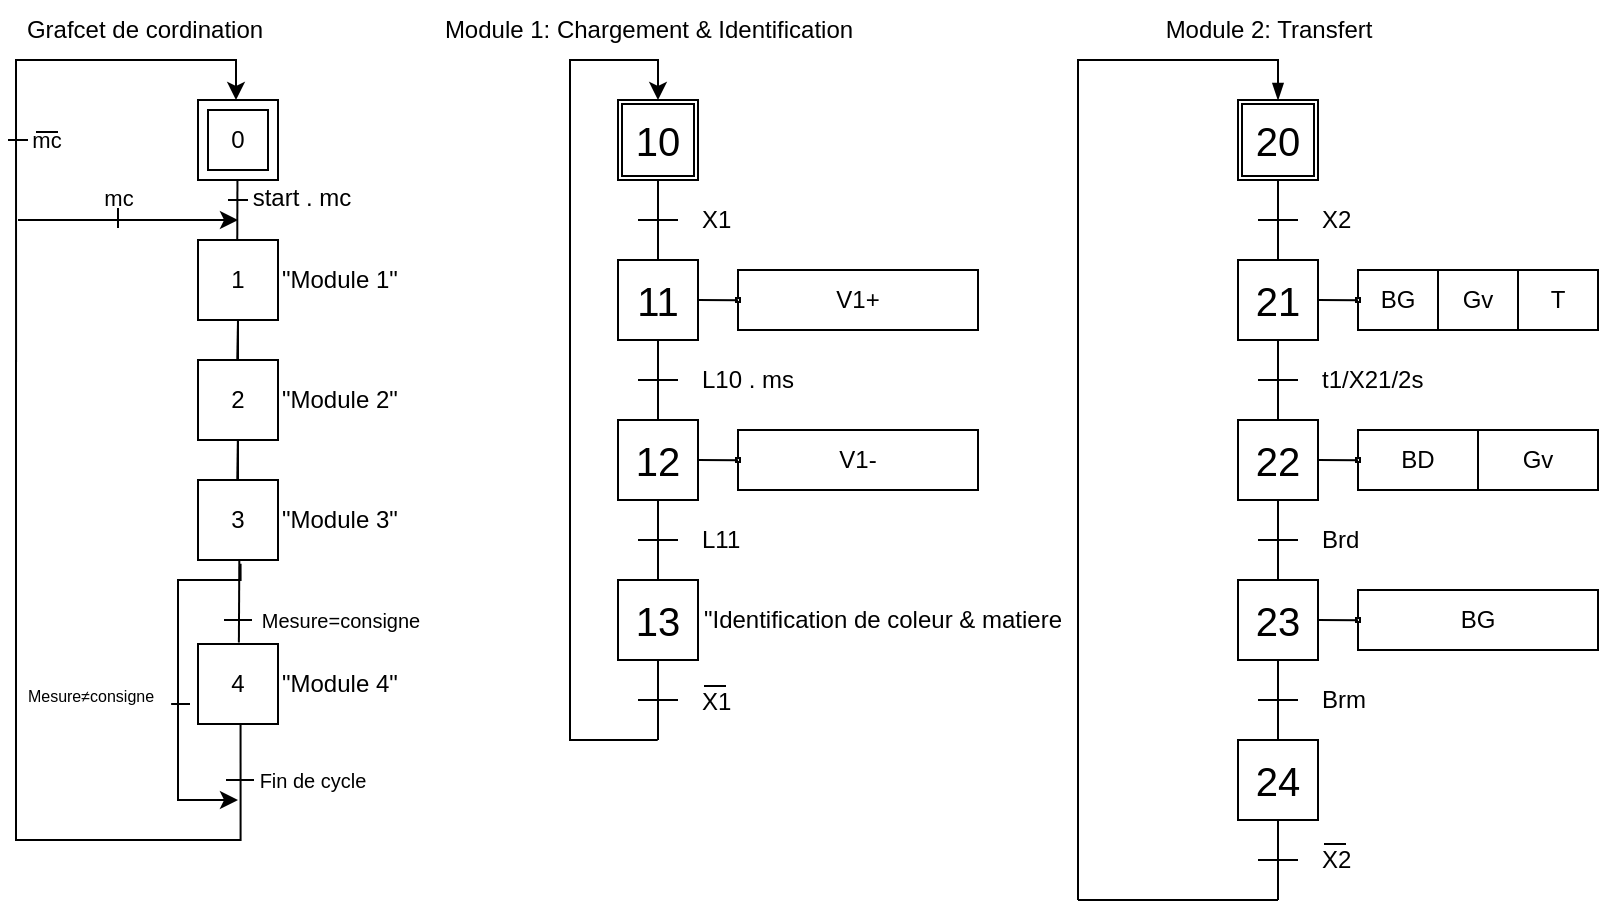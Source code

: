 <mxfile version="26.0.16">
  <diagram name="Page-1" id="NNfD_nFuuhVpHM3TZZ80">
    <mxGraphModel dx="257" dy="150" grid="1" gridSize="10" guides="1" tooltips="1" connect="1" arrows="1" fold="1" page="1" pageScale="1" pageWidth="1169" pageHeight="827" math="0" shadow="0" adaptiveColors="simple">
      <root>
        <mxCell id="0" />
        <mxCell id="1" parent="0" />
        <mxCell id="ytXYqGht2JaYEP15jSau-81" value="" style="group;movable=0;resizable=0;rotatable=0;deletable=0;editable=0;locked=1;connectable=0;labelBackgroundColor=none;rounded=0;" parent="1" vertex="1" connectable="0">
          <mxGeometry x="324" y="60" width="80" height="80" as="geometry" />
        </mxCell>
        <mxCell id="ytXYqGht2JaYEP15jSau-241" style="edgeStyle=orthogonalEdgeStyle;rounded=0;orthogonalLoop=1;jettySize=auto;html=1;exitX=0.5;exitY=0;exitDx=0;exitDy=0;endArrow=none;startFill=1;startArrow=classic;movable=0;resizable=0;rotatable=0;deletable=0;editable=0;locked=1;connectable=0;labelBackgroundColor=none;fontColor=default;" parent="ytXYqGht2JaYEP15jSau-81" source="ytXYqGht2JaYEP15jSau-50" edge="1">
          <mxGeometry relative="1" as="geometry">
            <mxPoint x="19.857" y="320" as="targetPoint" />
            <Array as="points">
              <mxPoint x="20" y="-20" />
              <mxPoint x="-24" y="-20" />
              <mxPoint x="-24" y="320" />
            </Array>
          </mxGeometry>
        </mxCell>
        <mxCell id="ytXYqGht2JaYEP15jSau-50" value="" style="rounded=0;whiteSpace=wrap;html=1;fontSize=20;align=center;container=0;movable=0;resizable=0;rotatable=0;deletable=0;editable=0;locked=1;connectable=0;labelBackgroundColor=none;" parent="ytXYqGht2JaYEP15jSau-81" vertex="1">
          <mxGeometry width="40" height="40" as="geometry" />
        </mxCell>
        <mxCell id="ytXYqGht2JaYEP15jSau-51" value="10" style="rounded=0;whiteSpace=wrap;html=1;fontSize=20;align=center;imageWidth=20;imageHeight=20;container=0;movable=0;resizable=0;rotatable=0;deletable=0;editable=0;locked=1;connectable=0;labelBackgroundColor=none;" parent="ytXYqGht2JaYEP15jSau-81" vertex="1">
          <mxGeometry x="2" y="2" width="36" height="36" as="geometry" />
        </mxCell>
        <mxCell id="ytXYqGht2JaYEP15jSau-52" value="" style="endArrow=none;html=1;fontSize=12;rounded=0;movable=0;resizable=0;rotatable=0;deletable=0;editable=0;locked=1;connectable=0;labelBackgroundColor=none;fontColor=default;" parent="ytXYqGht2JaYEP15jSau-81" edge="1">
          <mxGeometry x="350" y="60" width="50" height="50" as="geometry">
            <mxPoint x="10" y="60" as="sourcePoint" />
            <mxPoint x="30" y="60" as="targetPoint" />
          </mxGeometry>
        </mxCell>
        <mxCell id="ytXYqGht2JaYEP15jSau-53" value="X1" style="text;html=1;strokeColor=none;fillColor=none;align=left;verticalAlign=middle;rounded=0;fontSize=12;container=0;movable=0;resizable=0;rotatable=0;deletable=0;editable=0;locked=1;connectable=0;labelBackgroundColor=none;" parent="ytXYqGht2JaYEP15jSau-81" vertex="1">
          <mxGeometry x="40" y="50" width="40" height="20" as="geometry" />
        </mxCell>
        <mxCell id="ytXYqGht2JaYEP15jSau-54" style="edgeStyle=none;rounded=0;orthogonalLoop=1;jettySize=auto;html=1;exitX=0.5;exitY=1;exitDx=0;exitDy=0;endArrow=none;endFill=0;fontSize=12;movable=0;resizable=0;rotatable=0;deletable=0;editable=0;locked=1;connectable=0;labelBackgroundColor=none;fontColor=default;" parent="ytXYqGht2JaYEP15jSau-81" source="ytXYqGht2JaYEP15jSau-50" edge="1">
          <mxGeometry x="350" y="60" as="geometry">
            <mxPoint x="20" y="80" as="targetPoint" />
          </mxGeometry>
        </mxCell>
        <mxCell id="ytXYqGht2JaYEP15jSau-82" value="" style="group;movable=0;resizable=0;rotatable=0;deletable=0;editable=0;locked=1;connectable=0;labelBackgroundColor=none;rounded=0;" parent="1" vertex="1" connectable="0">
          <mxGeometry x="324" y="140" width="180" height="80" as="geometry" />
        </mxCell>
        <mxCell id="ytXYqGht2JaYEP15jSau-73" style="edgeStyle=orthogonalEdgeStyle;rounded=0;orthogonalLoop=1;jettySize=auto;html=1;exitX=0.5;exitY=1;exitDx=0;exitDy=0;movable=0;resizable=0;rotatable=0;deletable=0;editable=0;locked=1;connectable=0;labelBackgroundColor=none;fontColor=default;" parent="ytXYqGht2JaYEP15jSau-82" edge="1">
          <mxGeometry relative="1" as="geometry">
            <mxPoint x="140" y="20.0" as="sourcePoint" />
            <mxPoint x="140" y="20.0" as="targetPoint" />
          </mxGeometry>
        </mxCell>
        <mxCell id="ytXYqGht2JaYEP15jSau-78" value="" style="group;movable=0;resizable=0;rotatable=0;deletable=0;editable=0;locked=1;connectable=0;labelBackgroundColor=none;rounded=0;" parent="ytXYqGht2JaYEP15jSau-82" vertex="1" connectable="0">
          <mxGeometry width="180" height="80" as="geometry" />
        </mxCell>
        <mxCell id="ytXYqGht2JaYEP15jSau-64" value="" style="endArrow=none;html=1;fontSize=12;rounded=0;movable=0;resizable=0;rotatable=0;deletable=0;editable=0;locked=1;connectable=0;labelBackgroundColor=none;fontColor=default;" parent="ytXYqGht2JaYEP15jSau-78" edge="1">
          <mxGeometry x="350" y="150" width="50" height="50" as="geometry">
            <mxPoint x="10" y="60" as="sourcePoint" />
            <mxPoint x="30" y="60" as="targetPoint" />
          </mxGeometry>
        </mxCell>
        <mxCell id="ytXYqGht2JaYEP15jSau-65" value="L10 . ms" style="text;html=1;strokeColor=none;fillColor=none;align=left;verticalAlign=middle;rounded=0;fontSize=12;startSize=20;container=0;movable=0;resizable=0;rotatable=0;deletable=0;editable=0;locked=1;connectable=0;labelBackgroundColor=none;" parent="ytXYqGht2JaYEP15jSau-78" vertex="1">
          <mxGeometry x="40" y="50" width="40" height="20" as="geometry" />
        </mxCell>
        <mxCell id="ytXYqGht2JaYEP15jSau-66" style="edgeStyle=none;rounded=0;orthogonalLoop=1;jettySize=auto;html=1;exitX=0.5;exitY=1;exitDx=0;exitDy=0;endArrow=none;endFill=0;fontSize=12;movable=0;resizable=0;rotatable=0;deletable=0;editable=0;locked=1;connectable=0;labelBackgroundColor=none;fontColor=default;" parent="ytXYqGht2JaYEP15jSau-78" source="ytXYqGht2JaYEP15jSau-63" edge="1">
          <mxGeometry x="350" y="150" as="geometry">
            <mxPoint x="20" y="80" as="targetPoint" />
          </mxGeometry>
        </mxCell>
        <mxCell id="ytXYqGht2JaYEP15jSau-63" value="11" style="rounded=0;whiteSpace=wrap;html=1;fontSize=20;align=center;startSize=20;container=0;movable=0;resizable=0;rotatable=0;deletable=0;editable=0;locked=1;connectable=0;labelBackgroundColor=none;" parent="ytXYqGht2JaYEP15jSau-78" vertex="1">
          <mxGeometry width="40" height="40" as="geometry" />
        </mxCell>
        <mxCell id="ytXYqGht2JaYEP15jSau-74" value="V1+" style="rounded=0;whiteSpace=wrap;html=1;container=0;movable=0;resizable=0;rotatable=0;deletable=0;editable=0;locked=1;connectable=0;labelBackgroundColor=none;" parent="ytXYqGht2JaYEP15jSau-78" vertex="1">
          <mxGeometry x="60" y="5" width="120" height="30" as="geometry" />
        </mxCell>
        <mxCell id="ytXYqGht2JaYEP15jSau-72" value="" style="rounded=0;whiteSpace=wrap;html=1;startSize=20;strokeWidth=1;container=0;movable=0;resizable=0;rotatable=0;deletable=0;editable=0;locked=1;connectable=0;labelBackgroundColor=none;" parent="ytXYqGht2JaYEP15jSau-78" vertex="1">
          <mxGeometry x="59" y="19" width="2" height="2" as="geometry" />
        </mxCell>
        <mxCell id="ytXYqGht2JaYEP15jSau-67" style="edgeStyle=none;rounded=0;orthogonalLoop=1;jettySize=auto;html=1;exitX=1;exitY=0.5;exitDx=0;exitDy=0;fontSize=12;endArrow=none;endFill=0;entryX=0.526;entryY=0.556;entryDx=0;entryDy=0;entryPerimeter=0;movable=0;resizable=0;rotatable=0;deletable=0;editable=0;locked=1;connectable=0;labelBackgroundColor=none;fontColor=default;" parent="ytXYqGht2JaYEP15jSau-78" source="ytXYqGht2JaYEP15jSau-63" target="ytXYqGht2JaYEP15jSau-72" edge="1">
          <mxGeometry as="geometry">
            <mxPoint x="50" y="20" as="targetPoint" />
          </mxGeometry>
        </mxCell>
        <mxCell id="ytXYqGht2JaYEP15jSau-115" value="" style="group;movable=0;resizable=0;rotatable=0;deletable=0;editable=0;locked=1;connectable=0;labelBackgroundColor=none;rounded=0;" parent="1" vertex="1" connectable="0">
          <mxGeometry x="324" y="220.0" width="180" height="80" as="geometry" />
        </mxCell>
        <mxCell id="ytXYqGht2JaYEP15jSau-116" style="edgeStyle=orthogonalEdgeStyle;rounded=0;orthogonalLoop=1;jettySize=auto;html=1;exitX=0.5;exitY=1;exitDx=0;exitDy=0;movable=0;resizable=0;rotatable=0;deletable=0;editable=0;locked=1;connectable=0;labelBackgroundColor=none;fontColor=default;" parent="ytXYqGht2JaYEP15jSau-115" edge="1">
          <mxGeometry relative="1" as="geometry">
            <mxPoint x="140" y="20.0" as="sourcePoint" />
            <mxPoint x="140" y="20.0" as="targetPoint" />
          </mxGeometry>
        </mxCell>
        <mxCell id="ytXYqGht2JaYEP15jSau-117" value="" style="group;movable=0;resizable=0;rotatable=0;deletable=0;editable=0;locked=1;connectable=0;labelBackgroundColor=none;rounded=0;" parent="ytXYqGht2JaYEP15jSau-115" vertex="1" connectable="0">
          <mxGeometry width="180" height="80" as="geometry" />
        </mxCell>
        <mxCell id="ytXYqGht2JaYEP15jSau-118" value="" style="endArrow=none;html=1;fontSize=12;rounded=0;movable=0;resizable=0;rotatable=0;deletable=0;editable=0;locked=1;connectable=0;labelBackgroundColor=none;fontColor=default;" parent="ytXYqGht2JaYEP15jSau-117" edge="1">
          <mxGeometry x="350" y="150" width="50" height="50" as="geometry">
            <mxPoint x="10" y="60" as="sourcePoint" />
            <mxPoint x="30" y="60" as="targetPoint" />
          </mxGeometry>
        </mxCell>
        <mxCell id="ytXYqGht2JaYEP15jSau-119" value="L11" style="text;html=1;strokeColor=none;fillColor=none;align=left;verticalAlign=middle;rounded=0;fontSize=12;startSize=20;container=0;movable=0;resizable=0;rotatable=0;deletable=0;editable=0;locked=1;connectable=0;labelBackgroundColor=none;" parent="ytXYqGht2JaYEP15jSau-117" vertex="1">
          <mxGeometry x="40" y="50" width="40" height="20" as="geometry" />
        </mxCell>
        <mxCell id="ytXYqGht2JaYEP15jSau-120" style="edgeStyle=none;rounded=0;orthogonalLoop=1;jettySize=auto;html=1;exitX=0.5;exitY=1;exitDx=0;exitDy=0;endArrow=none;endFill=0;fontSize=12;movable=0;resizable=0;rotatable=0;deletable=0;editable=0;locked=1;connectable=0;labelBackgroundColor=none;fontColor=default;" parent="ytXYqGht2JaYEP15jSau-117" source="ytXYqGht2JaYEP15jSau-121" edge="1">
          <mxGeometry x="350" y="150" as="geometry">
            <mxPoint x="20" y="80" as="targetPoint" />
          </mxGeometry>
        </mxCell>
        <mxCell id="ytXYqGht2JaYEP15jSau-121" value="12" style="rounded=0;whiteSpace=wrap;html=1;fontSize=20;align=center;startSize=20;container=0;movable=0;resizable=0;rotatable=0;deletable=0;editable=0;locked=1;connectable=0;labelBackgroundColor=none;" parent="ytXYqGht2JaYEP15jSau-117" vertex="1">
          <mxGeometry width="40" height="40" as="geometry" />
        </mxCell>
        <mxCell id="ytXYqGht2JaYEP15jSau-122" value="V1-" style="rounded=0;whiteSpace=wrap;html=1;container=0;movable=0;resizable=0;rotatable=0;deletable=0;editable=0;locked=1;connectable=0;labelBackgroundColor=none;" parent="ytXYqGht2JaYEP15jSau-117" vertex="1">
          <mxGeometry x="60" y="5" width="120" height="30" as="geometry" />
        </mxCell>
        <mxCell id="ytXYqGht2JaYEP15jSau-123" value="" style="rounded=0;whiteSpace=wrap;html=1;startSize=20;strokeWidth=1;container=0;movable=0;resizable=0;rotatable=0;deletable=0;editable=0;locked=1;connectable=0;labelBackgroundColor=none;" parent="ytXYqGht2JaYEP15jSau-117" vertex="1">
          <mxGeometry x="59" y="19" width="2" height="2" as="geometry" />
        </mxCell>
        <mxCell id="ytXYqGht2JaYEP15jSau-124" style="edgeStyle=none;rounded=0;orthogonalLoop=1;jettySize=auto;html=1;exitX=1;exitY=0.5;exitDx=0;exitDy=0;fontSize=12;endArrow=none;endFill=0;entryX=0.526;entryY=0.556;entryDx=0;entryDy=0;entryPerimeter=0;movable=0;resizable=0;rotatable=0;deletable=0;editable=0;locked=1;connectable=0;labelBackgroundColor=none;fontColor=default;" parent="ytXYqGht2JaYEP15jSau-117" source="ytXYqGht2JaYEP15jSau-121" target="ytXYqGht2JaYEP15jSau-123" edge="1">
          <mxGeometry as="geometry">
            <mxPoint x="50" y="20" as="targetPoint" />
          </mxGeometry>
        </mxCell>
        <mxCell id="ytXYqGht2JaYEP15jSau-125" value="" style="group;movable=0;resizable=0;rotatable=0;deletable=0;editable=0;locked=1;connectable=0;labelBackgroundColor=none;rounded=0;" parent="1" vertex="1" connectable="0">
          <mxGeometry x="324" y="300.0" width="240" height="80" as="geometry" />
        </mxCell>
        <mxCell id="ytXYqGht2JaYEP15jSau-126" style="edgeStyle=orthogonalEdgeStyle;rounded=0;orthogonalLoop=1;jettySize=auto;html=1;exitX=0.5;exitY=1;exitDx=0;exitDy=0;movable=0;resizable=0;rotatable=0;deletable=0;editable=0;locked=1;connectable=0;labelBackgroundColor=none;fontColor=default;" parent="ytXYqGht2JaYEP15jSau-125" edge="1">
          <mxGeometry relative="1" as="geometry">
            <mxPoint x="140" y="20.0" as="sourcePoint" />
            <mxPoint x="140" y="20.0" as="targetPoint" />
          </mxGeometry>
        </mxCell>
        <mxCell id="ytXYqGht2JaYEP15jSau-127" value="" style="group;movable=0;resizable=0;rotatable=0;deletable=0;editable=0;locked=1;connectable=0;labelBackgroundColor=none;rounded=0;" parent="ytXYqGht2JaYEP15jSau-125" vertex="1" connectable="0">
          <mxGeometry width="240" height="80" as="geometry" />
        </mxCell>
        <mxCell id="ytXYqGht2JaYEP15jSau-128" value="" style="endArrow=none;html=1;fontSize=12;rounded=0;movable=0;resizable=0;rotatable=0;deletable=0;editable=0;locked=1;connectable=0;labelBackgroundColor=none;fontColor=default;" parent="ytXYqGht2JaYEP15jSau-127" edge="1">
          <mxGeometry x="350" y="150" width="50" height="50" as="geometry">
            <mxPoint x="10" y="60" as="sourcePoint" />
            <mxPoint x="30" y="60" as="targetPoint" />
          </mxGeometry>
        </mxCell>
        <mxCell id="ytXYqGht2JaYEP15jSau-129" value="X1" style="text;strokeColor=none;fillColor=none;align=left;verticalAlign=middle;rounded=0;fontSize=12;startSize=20;container=0;labelBorderColor=none;horizontal=1;movable=0;resizable=0;rotatable=0;deletable=0;editable=0;locked=1;connectable=0;labelBackgroundColor=none;" parent="ytXYqGht2JaYEP15jSau-127" vertex="1">
          <mxGeometry x="40" y="50" width="40" height="20" as="geometry" />
        </mxCell>
        <mxCell id="ytXYqGht2JaYEP15jSau-130" style="edgeStyle=none;rounded=0;orthogonalLoop=1;jettySize=auto;html=1;exitX=0.5;exitY=1;exitDx=0;exitDy=0;endArrow=none;endFill=0;fontSize=12;movable=0;resizable=0;rotatable=0;deletable=0;editable=0;locked=1;connectable=0;labelBackgroundColor=none;fontColor=default;" parent="ytXYqGht2JaYEP15jSau-127" source="ytXYqGht2JaYEP15jSau-131" edge="1">
          <mxGeometry x="350" y="150" as="geometry">
            <mxPoint x="20" y="80" as="targetPoint" />
          </mxGeometry>
        </mxCell>
        <mxCell id="ytXYqGht2JaYEP15jSau-131" value="13" style="rounded=0;whiteSpace=wrap;html=1;fontSize=20;align=center;startSize=20;container=0;movable=0;resizable=0;rotatable=0;deletable=0;editable=0;locked=1;connectable=0;labelBackgroundColor=none;" parent="ytXYqGht2JaYEP15jSau-127" vertex="1">
          <mxGeometry width="40" height="40" as="geometry" />
        </mxCell>
        <mxCell id="ytXYqGht2JaYEP15jSau-137" value="&quot;Identification de coleur &amp;amp; matiere" style="text;html=1;align=center;verticalAlign=middle;resizable=0;points=[];autosize=1;strokeColor=none;fillColor=none;movable=0;rotatable=0;deletable=0;editable=0;locked=1;connectable=0;labelBackgroundColor=none;rounded=0;" parent="ytXYqGht2JaYEP15jSau-127" vertex="1">
          <mxGeometry x="32" y="5.0" width="200" height="30" as="geometry" />
        </mxCell>
        <mxCell id="ytXYqGht2JaYEP15jSau-138" value="" style="endArrow=none;html=1;rounded=0;movable=0;resizable=0;rotatable=0;deletable=0;editable=0;locked=1;connectable=0;labelBackgroundColor=none;fontColor=default;" parent="ytXYqGht2JaYEP15jSau-127" edge="1">
          <mxGeometry width="50" height="50" relative="1" as="geometry">
            <mxPoint x="43.0" y="53.0" as="sourcePoint" />
            <mxPoint x="54.0" y="53.0" as="targetPoint" />
          </mxGeometry>
        </mxCell>
        <mxCell id="ytXYqGht2JaYEP15jSau-147" value="Module 1: Chargement &amp;amp; Identification" style="text;html=1;align=center;verticalAlign=middle;resizable=0;points=[];autosize=1;strokeColor=none;fillColor=none;movable=0;rotatable=0;deletable=0;editable=0;locked=1;connectable=0;labelBackgroundColor=none;rounded=0;" parent="1" vertex="1">
          <mxGeometry x="224" y="10" width="230" height="30" as="geometry" />
        </mxCell>
        <mxCell id="ytXYqGht2JaYEP15jSau-236" value="" style="group;movable=0;resizable=0;rotatable=0;deletable=0;editable=0;locked=1;connectable=0;labelBackgroundColor=none;rounded=0;" parent="1" vertex="1" connectable="0">
          <mxGeometry x="554" y="40" width="260" height="420" as="geometry" />
        </mxCell>
        <mxCell id="ytXYqGht2JaYEP15jSau-156" value="" style="group;movable=0;resizable=0;rotatable=0;deletable=0;editable=0;locked=1;connectable=0;labelBackgroundColor=none;rounded=0;" parent="ytXYqGht2JaYEP15jSau-236" vertex="1" connectable="0">
          <mxGeometry x="80" y="20" width="80" height="80" as="geometry" />
        </mxCell>
        <mxCell id="ytXYqGht2JaYEP15jSau-157" value="" style="rounded=0;whiteSpace=wrap;html=1;fontSize=20;align=center;container=0;movable=0;resizable=0;rotatable=0;deletable=0;editable=0;locked=1;connectable=0;labelBackgroundColor=none;" parent="ytXYqGht2JaYEP15jSau-156" vertex="1">
          <mxGeometry width="40" height="40" as="geometry" />
        </mxCell>
        <mxCell id="ytXYqGht2JaYEP15jSau-158" value="20" style="rounded=0;whiteSpace=wrap;html=1;fontSize=20;align=center;imageWidth=20;imageHeight=20;container=0;movable=0;resizable=0;rotatable=0;deletable=0;editable=0;locked=1;connectable=0;labelBackgroundColor=none;" parent="ytXYqGht2JaYEP15jSau-156" vertex="1">
          <mxGeometry x="2" y="2" width="36" height="36" as="geometry" />
        </mxCell>
        <mxCell id="ytXYqGht2JaYEP15jSau-159" value="" style="endArrow=none;html=1;fontSize=12;rounded=0;movable=0;resizable=0;rotatable=0;deletable=0;editable=0;locked=1;connectable=0;labelBackgroundColor=none;fontColor=default;" parent="ytXYqGht2JaYEP15jSau-156" edge="1">
          <mxGeometry x="350" y="60" width="50" height="50" as="geometry">
            <mxPoint x="10" y="60" as="sourcePoint" />
            <mxPoint x="30" y="60" as="targetPoint" />
          </mxGeometry>
        </mxCell>
        <mxCell id="ytXYqGht2JaYEP15jSau-160" value="X2" style="text;html=1;strokeColor=none;fillColor=none;align=left;verticalAlign=middle;rounded=0;fontSize=12;container=0;movable=0;resizable=0;rotatable=0;deletable=0;editable=0;locked=1;connectable=0;labelBackgroundColor=none;" parent="ytXYqGht2JaYEP15jSau-156" vertex="1">
          <mxGeometry x="40" y="50" width="40" height="20" as="geometry" />
        </mxCell>
        <mxCell id="ytXYqGht2JaYEP15jSau-161" style="edgeStyle=none;rounded=0;orthogonalLoop=1;jettySize=auto;html=1;exitX=0.5;exitY=1;exitDx=0;exitDy=0;endArrow=none;endFill=0;fontSize=12;movable=0;resizable=0;rotatable=0;deletable=0;editable=0;locked=1;connectable=0;labelBackgroundColor=none;fontColor=default;" parent="ytXYqGht2JaYEP15jSau-156" source="ytXYqGht2JaYEP15jSau-157" edge="1">
          <mxGeometry x="350" y="60" as="geometry">
            <mxPoint x="20" y="80" as="targetPoint" />
          </mxGeometry>
        </mxCell>
        <mxCell id="ytXYqGht2JaYEP15jSau-162" value="" style="group;movable=0;resizable=0;rotatable=0;deletable=0;editable=0;locked=1;connectable=0;labelBackgroundColor=none;rounded=0;" parent="ytXYqGht2JaYEP15jSau-236" vertex="1" connectable="0">
          <mxGeometry x="80" y="100" width="180" height="80" as="geometry" />
        </mxCell>
        <mxCell id="ytXYqGht2JaYEP15jSau-163" style="edgeStyle=orthogonalEdgeStyle;rounded=0;orthogonalLoop=1;jettySize=auto;html=1;exitX=0.5;exitY=1;exitDx=0;exitDy=0;movable=0;resizable=0;rotatable=0;deletable=0;editable=0;locked=1;connectable=0;labelBackgroundColor=none;fontColor=default;" parent="ytXYqGht2JaYEP15jSau-162" edge="1">
          <mxGeometry relative="1" as="geometry">
            <mxPoint x="140" y="20.0" as="sourcePoint" />
            <mxPoint x="140" y="20.0" as="targetPoint" />
          </mxGeometry>
        </mxCell>
        <mxCell id="ytXYqGht2JaYEP15jSau-164" value="" style="group;movable=0;resizable=0;rotatable=0;deletable=0;editable=0;locked=1;connectable=0;labelBackgroundColor=none;rounded=0;" parent="ytXYqGht2JaYEP15jSau-162" vertex="1" connectable="0">
          <mxGeometry width="180" height="80" as="geometry" />
        </mxCell>
        <mxCell id="ytXYqGht2JaYEP15jSau-165" value="" style="endArrow=none;html=1;fontSize=12;rounded=0;movable=0;resizable=0;rotatable=0;deletable=0;editable=0;locked=1;connectable=0;labelBackgroundColor=none;fontColor=default;" parent="ytXYqGht2JaYEP15jSau-164" edge="1">
          <mxGeometry x="350" y="150" width="50" height="50" as="geometry">
            <mxPoint x="10" y="60" as="sourcePoint" />
            <mxPoint x="30" y="60" as="targetPoint" />
          </mxGeometry>
        </mxCell>
        <mxCell id="ytXYqGht2JaYEP15jSau-166" value="t1/X21/2s" style="text;html=1;strokeColor=none;fillColor=none;align=left;verticalAlign=middle;rounded=0;fontSize=12;startSize=20;container=0;movable=0;resizable=0;rotatable=0;deletable=0;editable=0;locked=1;connectable=0;labelBackgroundColor=none;" parent="ytXYqGht2JaYEP15jSau-164" vertex="1">
          <mxGeometry x="40" y="50" width="40" height="20" as="geometry" />
        </mxCell>
        <mxCell id="ytXYqGht2JaYEP15jSau-167" style="edgeStyle=none;rounded=0;orthogonalLoop=1;jettySize=auto;html=1;exitX=0.5;exitY=1;exitDx=0;exitDy=0;endArrow=none;endFill=0;fontSize=12;movable=0;resizable=0;rotatable=0;deletable=0;editable=0;locked=1;connectable=0;labelBackgroundColor=none;fontColor=default;" parent="ytXYqGht2JaYEP15jSau-164" source="ytXYqGht2JaYEP15jSau-168" edge="1">
          <mxGeometry x="350" y="150" as="geometry">
            <mxPoint x="20" y="80" as="targetPoint" />
          </mxGeometry>
        </mxCell>
        <mxCell id="ytXYqGht2JaYEP15jSau-168" value="21" style="rounded=0;whiteSpace=wrap;html=1;fontSize=20;align=center;startSize=20;container=0;movable=0;resizable=0;rotatable=0;deletable=0;editable=0;locked=1;connectable=0;labelBackgroundColor=none;" parent="ytXYqGht2JaYEP15jSau-164" vertex="1">
          <mxGeometry width="40" height="40" as="geometry" />
        </mxCell>
        <mxCell id="ytXYqGht2JaYEP15jSau-169" value="BG" style="rounded=0;whiteSpace=wrap;html=1;container=0;movable=0;resizable=0;rotatable=0;deletable=0;editable=0;locked=1;connectable=0;labelBackgroundColor=none;" parent="ytXYqGht2JaYEP15jSau-164" vertex="1">
          <mxGeometry x="60" y="5" width="40" height="30" as="geometry" />
        </mxCell>
        <mxCell id="ytXYqGht2JaYEP15jSau-170" value="" style="rounded=0;whiteSpace=wrap;html=1;startSize=20;strokeWidth=1;container=0;movable=0;resizable=0;rotatable=0;deletable=0;editable=0;locked=1;connectable=0;labelBackgroundColor=none;" parent="ytXYqGht2JaYEP15jSau-164" vertex="1">
          <mxGeometry x="59" y="19" width="2" height="2" as="geometry" />
        </mxCell>
        <mxCell id="ytXYqGht2JaYEP15jSau-171" style="edgeStyle=none;rounded=0;orthogonalLoop=1;jettySize=auto;html=1;exitX=1;exitY=0.5;exitDx=0;exitDy=0;fontSize=12;endArrow=none;endFill=0;entryX=0.526;entryY=0.556;entryDx=0;entryDy=0;entryPerimeter=0;movable=0;resizable=0;rotatable=0;deletable=0;editable=0;locked=1;connectable=0;labelBackgroundColor=none;fontColor=default;" parent="ytXYqGht2JaYEP15jSau-164" source="ytXYqGht2JaYEP15jSau-168" target="ytXYqGht2JaYEP15jSau-170" edge="1">
          <mxGeometry as="geometry">
            <mxPoint x="50" y="20" as="targetPoint" />
          </mxGeometry>
        </mxCell>
        <mxCell id="ytXYqGht2JaYEP15jSau-172" value="Gv" style="rounded=0;whiteSpace=wrap;html=1;container=0;movable=0;resizable=0;rotatable=0;deletable=0;editable=0;locked=1;connectable=0;labelBackgroundColor=none;" parent="ytXYqGht2JaYEP15jSau-164" vertex="1">
          <mxGeometry x="100" y="5" width="40" height="30" as="geometry" />
        </mxCell>
        <mxCell id="ytXYqGht2JaYEP15jSau-173" value="T" style="rounded=0;whiteSpace=wrap;html=1;container=0;movable=0;resizable=0;rotatable=0;deletable=0;editable=0;locked=1;connectable=0;labelBackgroundColor=none;" parent="ytXYqGht2JaYEP15jSau-164" vertex="1">
          <mxGeometry x="140" y="5" width="40" height="30" as="geometry" />
        </mxCell>
        <mxCell id="ytXYqGht2JaYEP15jSau-174" value="" style="group;movable=0;resizable=0;rotatable=0;deletable=0;editable=0;locked=1;connectable=0;labelBackgroundColor=none;rounded=0;" parent="ytXYqGht2JaYEP15jSau-236" vertex="1" connectable="0">
          <mxGeometry x="80" y="180" width="180" height="80" as="geometry" />
        </mxCell>
        <mxCell id="ytXYqGht2JaYEP15jSau-175" style="edgeStyle=orthogonalEdgeStyle;rounded=0;orthogonalLoop=1;jettySize=auto;html=1;exitX=0.5;exitY=1;exitDx=0;exitDy=0;movable=0;resizable=0;rotatable=0;deletable=0;editable=0;locked=1;connectable=0;labelBackgroundColor=none;fontColor=default;" parent="ytXYqGht2JaYEP15jSau-174" edge="1">
          <mxGeometry relative="1" as="geometry">
            <mxPoint x="140" y="20.0" as="sourcePoint" />
            <mxPoint x="140" y="20.0" as="targetPoint" />
          </mxGeometry>
        </mxCell>
        <mxCell id="ytXYqGht2JaYEP15jSau-176" value="" style="group;movable=0;resizable=0;rotatable=0;deletable=0;editable=0;locked=1;connectable=0;labelBackgroundColor=none;rounded=0;" parent="ytXYqGht2JaYEP15jSau-174" vertex="1" connectable="0">
          <mxGeometry width="180" height="80" as="geometry" />
        </mxCell>
        <mxCell id="ytXYqGht2JaYEP15jSau-177" value="" style="endArrow=none;html=1;fontSize=12;rounded=0;movable=0;resizable=0;rotatable=0;deletable=0;editable=0;locked=1;connectable=0;labelBackgroundColor=none;fontColor=default;" parent="ytXYqGht2JaYEP15jSau-176" edge="1">
          <mxGeometry x="350" y="150" width="50" height="50" as="geometry">
            <mxPoint x="10" y="60" as="sourcePoint" />
            <mxPoint x="30" y="60" as="targetPoint" />
          </mxGeometry>
        </mxCell>
        <mxCell id="ytXYqGht2JaYEP15jSau-178" value="Brd" style="text;html=1;strokeColor=none;fillColor=none;align=left;verticalAlign=middle;rounded=0;fontSize=12;startSize=20;container=0;movable=0;resizable=0;rotatable=0;deletable=0;editable=0;locked=1;connectable=0;labelBackgroundColor=none;" parent="ytXYqGht2JaYEP15jSau-176" vertex="1">
          <mxGeometry x="40" y="50" width="40" height="20" as="geometry" />
        </mxCell>
        <mxCell id="ytXYqGht2JaYEP15jSau-179" style="edgeStyle=none;rounded=0;orthogonalLoop=1;jettySize=auto;html=1;exitX=0.5;exitY=1;exitDx=0;exitDy=0;endArrow=none;endFill=0;fontSize=12;movable=0;resizable=0;rotatable=0;deletable=0;editable=0;locked=1;connectable=0;labelBackgroundColor=none;fontColor=default;" parent="ytXYqGht2JaYEP15jSau-176" source="ytXYqGht2JaYEP15jSau-180" edge="1">
          <mxGeometry x="350" y="150" as="geometry">
            <mxPoint x="20" y="80" as="targetPoint" />
          </mxGeometry>
        </mxCell>
        <mxCell id="ytXYqGht2JaYEP15jSau-180" value="22" style="rounded=0;whiteSpace=wrap;html=1;fontSize=20;align=center;startSize=20;container=0;movable=0;resizable=0;rotatable=0;deletable=0;editable=0;locked=1;connectable=0;labelBackgroundColor=none;" parent="ytXYqGht2JaYEP15jSau-176" vertex="1">
          <mxGeometry width="40" height="40" as="geometry" />
        </mxCell>
        <mxCell id="ytXYqGht2JaYEP15jSau-181" value="BD" style="rounded=0;whiteSpace=wrap;html=1;container=0;movable=0;resizable=0;rotatable=0;deletable=0;editable=0;locked=1;connectable=0;labelBackgroundColor=none;" parent="ytXYqGht2JaYEP15jSau-176" vertex="1">
          <mxGeometry x="60" y="5" width="60" height="30" as="geometry" />
        </mxCell>
        <mxCell id="ytXYqGht2JaYEP15jSau-182" value="" style="rounded=0;whiteSpace=wrap;html=1;startSize=20;strokeWidth=1;container=0;movable=0;resizable=0;rotatable=0;deletable=0;editable=0;locked=1;connectable=0;labelBackgroundColor=none;" parent="ytXYqGht2JaYEP15jSau-176" vertex="1">
          <mxGeometry x="59" y="19" width="2" height="2" as="geometry" />
        </mxCell>
        <mxCell id="ytXYqGht2JaYEP15jSau-183" style="edgeStyle=none;rounded=0;orthogonalLoop=1;jettySize=auto;html=1;exitX=1;exitY=0.5;exitDx=0;exitDy=0;fontSize=12;endArrow=none;endFill=0;entryX=0.526;entryY=0.556;entryDx=0;entryDy=0;entryPerimeter=0;movable=0;resizable=0;rotatable=0;deletable=0;editable=0;locked=1;connectable=0;labelBackgroundColor=none;fontColor=default;" parent="ytXYqGht2JaYEP15jSau-176" source="ytXYqGht2JaYEP15jSau-180" target="ytXYqGht2JaYEP15jSau-182" edge="1">
          <mxGeometry as="geometry">
            <mxPoint x="50" y="20" as="targetPoint" />
          </mxGeometry>
        </mxCell>
        <mxCell id="ytXYqGht2JaYEP15jSau-194" value="Gv" style="rounded=0;whiteSpace=wrap;html=1;container=0;movable=0;resizable=0;rotatable=0;deletable=0;editable=0;locked=1;connectable=0;labelBackgroundColor=none;" parent="ytXYqGht2JaYEP15jSau-176" vertex="1">
          <mxGeometry x="120" y="5" width="60" height="30" as="geometry" />
        </mxCell>
        <mxCell id="ytXYqGht2JaYEP15jSau-203" value="" style="group;movable=0;resizable=0;rotatable=0;deletable=0;editable=0;locked=1;connectable=0;labelBackgroundColor=none;rounded=0;" parent="ytXYqGht2JaYEP15jSau-236" vertex="1" connectable="0">
          <mxGeometry x="80" y="260" width="180" height="80" as="geometry" />
        </mxCell>
        <mxCell id="ytXYqGht2JaYEP15jSau-204" style="edgeStyle=orthogonalEdgeStyle;rounded=0;orthogonalLoop=1;jettySize=auto;html=1;exitX=0.5;exitY=1;exitDx=0;exitDy=0;movable=0;resizable=0;rotatable=0;deletable=0;editable=0;locked=1;connectable=0;labelBackgroundColor=none;fontColor=default;" parent="ytXYqGht2JaYEP15jSau-203" edge="1">
          <mxGeometry relative="1" as="geometry">
            <mxPoint x="140" y="20.0" as="sourcePoint" />
            <mxPoint x="140" y="20.0" as="targetPoint" />
          </mxGeometry>
        </mxCell>
        <mxCell id="ytXYqGht2JaYEP15jSau-205" value="" style="group;movable=0;resizable=0;rotatable=0;deletable=0;editable=0;locked=1;connectable=0;labelBackgroundColor=none;rounded=0;" parent="ytXYqGht2JaYEP15jSau-203" vertex="1" connectable="0">
          <mxGeometry width="180" height="80" as="geometry" />
        </mxCell>
        <mxCell id="ytXYqGht2JaYEP15jSau-206" value="" style="endArrow=none;html=1;fontSize=12;rounded=0;movable=0;resizable=0;rotatable=0;deletable=0;editable=0;locked=1;connectable=0;labelBackgroundColor=none;fontColor=default;" parent="ytXYqGht2JaYEP15jSau-205" edge="1">
          <mxGeometry x="350" y="150" width="50" height="50" as="geometry">
            <mxPoint x="10" y="60" as="sourcePoint" />
            <mxPoint x="30" y="60" as="targetPoint" />
          </mxGeometry>
        </mxCell>
        <mxCell id="ytXYqGht2JaYEP15jSau-207" value="Brm" style="text;html=1;strokeColor=none;fillColor=none;align=left;verticalAlign=middle;rounded=0;fontSize=12;startSize=20;container=0;movable=0;resizable=0;rotatable=0;deletable=0;editable=0;locked=1;connectable=0;labelBackgroundColor=none;" parent="ytXYqGht2JaYEP15jSau-205" vertex="1">
          <mxGeometry x="40" y="50" width="40" height="20" as="geometry" />
        </mxCell>
        <mxCell id="ytXYqGht2JaYEP15jSau-208" style="edgeStyle=none;rounded=0;orthogonalLoop=1;jettySize=auto;html=1;exitX=0.5;exitY=1;exitDx=0;exitDy=0;endArrow=none;endFill=0;fontSize=12;movable=0;resizable=0;rotatable=0;deletable=0;editable=0;locked=1;connectable=0;labelBackgroundColor=none;fontColor=default;" parent="ytXYqGht2JaYEP15jSau-205" source="ytXYqGht2JaYEP15jSau-209" edge="1">
          <mxGeometry x="350" y="150" as="geometry">
            <mxPoint x="20" y="80" as="targetPoint" />
          </mxGeometry>
        </mxCell>
        <mxCell id="ytXYqGht2JaYEP15jSau-209" value="23" style="rounded=0;whiteSpace=wrap;html=1;fontSize=20;align=center;startSize=20;container=0;movable=0;resizable=0;rotatable=0;deletable=0;editable=0;locked=1;connectable=0;labelBackgroundColor=none;" parent="ytXYqGht2JaYEP15jSau-205" vertex="1">
          <mxGeometry width="40" height="40" as="geometry" />
        </mxCell>
        <mxCell id="ytXYqGht2JaYEP15jSau-210" value="BG" style="rounded=0;whiteSpace=wrap;html=1;container=0;movable=0;resizable=0;rotatable=0;deletable=0;editable=0;locked=1;connectable=0;labelBackgroundColor=none;" parent="ytXYqGht2JaYEP15jSau-205" vertex="1">
          <mxGeometry x="60" y="5" width="120" height="30" as="geometry" />
        </mxCell>
        <mxCell id="ytXYqGht2JaYEP15jSau-211" value="" style="rounded=0;whiteSpace=wrap;html=1;startSize=20;strokeWidth=1;container=0;movable=0;resizable=0;rotatable=0;deletable=0;editable=0;locked=1;connectable=0;labelBackgroundColor=none;" parent="ytXYqGht2JaYEP15jSau-205" vertex="1">
          <mxGeometry x="59" y="19" width="2" height="2" as="geometry" />
        </mxCell>
        <mxCell id="ytXYqGht2JaYEP15jSau-212" style="edgeStyle=none;rounded=0;orthogonalLoop=1;jettySize=auto;html=1;exitX=1;exitY=0.5;exitDx=0;exitDy=0;fontSize=12;endArrow=none;endFill=0;entryX=0.526;entryY=0.556;entryDx=0;entryDy=0;entryPerimeter=0;movable=0;resizable=0;rotatable=0;deletable=0;editable=0;locked=1;connectable=0;labelBackgroundColor=none;fontColor=default;" parent="ytXYqGht2JaYEP15jSau-205" source="ytXYqGht2JaYEP15jSau-209" target="ytXYqGht2JaYEP15jSau-211" edge="1">
          <mxGeometry as="geometry">
            <mxPoint x="50" y="20" as="targetPoint" />
          </mxGeometry>
        </mxCell>
        <mxCell id="ytXYqGht2JaYEP15jSau-214" value="" style="group;movable=0;resizable=0;rotatable=0;deletable=0;editable=0;locked=1;connectable=0;labelBackgroundColor=none;rounded=0;" parent="ytXYqGht2JaYEP15jSau-236" vertex="1" connectable="0">
          <mxGeometry x="80" y="340" width="180" height="80" as="geometry" />
        </mxCell>
        <mxCell id="ytXYqGht2JaYEP15jSau-215" style="edgeStyle=orthogonalEdgeStyle;rounded=0;orthogonalLoop=1;jettySize=auto;html=1;exitX=0.5;exitY=1;exitDx=0;exitDy=0;movable=0;resizable=0;rotatable=0;deletable=0;editable=0;locked=1;connectable=0;labelBackgroundColor=none;fontColor=default;" parent="ytXYqGht2JaYEP15jSau-214" edge="1">
          <mxGeometry relative="1" as="geometry">
            <mxPoint x="140" y="20.0" as="sourcePoint" />
            <mxPoint x="140" y="20.0" as="targetPoint" />
          </mxGeometry>
        </mxCell>
        <mxCell id="ytXYqGht2JaYEP15jSau-216" value="" style="group;movable=0;resizable=0;rotatable=0;deletable=0;editable=0;locked=1;connectable=0;labelBackgroundColor=none;rounded=0;" parent="ytXYqGht2JaYEP15jSau-214" vertex="1" connectable="0">
          <mxGeometry width="180" height="80" as="geometry" />
        </mxCell>
        <mxCell id="ytXYqGht2JaYEP15jSau-217" value="" style="endArrow=none;html=1;fontSize=12;rounded=0;movable=0;resizable=0;rotatable=0;deletable=0;editable=0;locked=1;connectable=0;labelBackgroundColor=none;fontColor=default;" parent="ytXYqGht2JaYEP15jSau-216" edge="1">
          <mxGeometry x="350" y="150" width="50" height="50" as="geometry">
            <mxPoint x="10" y="60" as="sourcePoint" />
            <mxPoint x="30" y="60" as="targetPoint" />
          </mxGeometry>
        </mxCell>
        <mxCell id="ytXYqGht2JaYEP15jSau-218" value="X2" style="text;html=1;strokeColor=none;fillColor=none;align=left;verticalAlign=middle;rounded=0;fontSize=12;startSize=20;container=0;movable=0;resizable=0;rotatable=0;deletable=0;editable=0;locked=1;connectable=0;labelBackgroundColor=none;" parent="ytXYqGht2JaYEP15jSau-216" vertex="1">
          <mxGeometry x="40" y="50" width="40" height="20" as="geometry" />
        </mxCell>
        <mxCell id="ytXYqGht2JaYEP15jSau-219" style="edgeStyle=none;rounded=0;orthogonalLoop=1;jettySize=auto;html=1;exitX=0.5;exitY=1;exitDx=0;exitDy=0;endArrow=none;endFill=0;fontSize=12;movable=0;resizable=0;rotatable=0;deletable=0;editable=0;locked=1;connectable=0;labelBackgroundColor=none;fontColor=default;" parent="ytXYqGht2JaYEP15jSau-216" source="ytXYqGht2JaYEP15jSau-220" edge="1">
          <mxGeometry x="350" y="150" as="geometry">
            <mxPoint x="20" y="80" as="targetPoint" />
          </mxGeometry>
        </mxCell>
        <mxCell id="ytXYqGht2JaYEP15jSau-220" value="24" style="rounded=0;whiteSpace=wrap;html=1;fontSize=20;align=center;startSize=20;container=0;movable=0;resizable=0;rotatable=0;deletable=0;editable=0;locked=1;connectable=0;labelBackgroundColor=none;" parent="ytXYqGht2JaYEP15jSau-216" vertex="1">
          <mxGeometry width="40" height="40" as="geometry" />
        </mxCell>
        <mxCell id="ytXYqGht2JaYEP15jSau-227" value="" style="endArrow=none;html=1;rounded=0;movable=0;resizable=0;rotatable=0;deletable=0;editable=0;locked=1;connectable=0;labelBackgroundColor=none;fontColor=default;" parent="ytXYqGht2JaYEP15jSau-236" edge="1">
          <mxGeometry width="50" height="50" relative="1" as="geometry">
            <mxPoint x="123.0" y="392" as="sourcePoint" />
            <mxPoint x="134.0" y="392" as="targetPoint" />
          </mxGeometry>
        </mxCell>
        <mxCell id="ytXYqGht2JaYEP15jSau-231" style="edgeStyle=none;rounded=0;orthogonalLoop=1;jettySize=auto;html=1;endArrow=none;endFill=0;fontSize=12;movable=0;resizable=0;rotatable=0;deletable=0;editable=0;locked=1;connectable=0;labelBackgroundColor=none;fontColor=default;" parent="ytXYqGht2JaYEP15jSau-236" edge="1">
          <mxGeometry relative="1" as="geometry">
            <mxPoint y="420" as="targetPoint" />
            <mxPoint y="170" as="sourcePoint" />
          </mxGeometry>
        </mxCell>
        <mxCell id="ytXYqGht2JaYEP15jSau-233" style="edgeStyle=none;rounded=0;orthogonalLoop=1;jettySize=auto;html=1;endArrow=none;endFill=0;fontSize=12;movable=0;resizable=0;rotatable=0;deletable=0;editable=0;locked=1;connectable=0;labelBackgroundColor=none;fontColor=default;" parent="ytXYqGht2JaYEP15jSau-236" edge="1">
          <mxGeometry relative="1" as="geometry">
            <mxPoint x="100" y="420" as="targetPoint" />
            <mxPoint y="420" as="sourcePoint" />
          </mxGeometry>
        </mxCell>
        <mxCell id="ytXYqGht2JaYEP15jSau-234" style="edgeStyle=none;rounded=0;orthogonalLoop=1;jettySize=auto;html=1;endArrow=blockThin;endFill=1;fontSize=12;entryX=0.5;entryY=0;entryDx=0;entryDy=0;movable=0;resizable=0;rotatable=0;deletable=0;editable=0;locked=1;connectable=0;labelBackgroundColor=none;fontColor=default;" parent="ytXYqGht2JaYEP15jSau-236" target="ytXYqGht2JaYEP15jSau-157" edge="1">
          <mxGeometry relative="1" as="geometry">
            <mxPoint x="120" y="170" as="targetPoint" />
            <mxPoint y="170" as="sourcePoint" />
            <Array as="points">
              <mxPoint />
              <mxPoint x="100" />
            </Array>
          </mxGeometry>
        </mxCell>
        <mxCell id="ytXYqGht2JaYEP15jSau-237" value="Module 2: Transfert" style="text;html=1;align=center;verticalAlign=middle;resizable=0;points=[];autosize=1;strokeColor=none;fillColor=none;movable=0;rotatable=0;deletable=0;editable=0;locked=1;connectable=0;labelBackgroundColor=none;rounded=0;" parent="1" vertex="1">
          <mxGeometry x="584" y="10" width="130" height="30" as="geometry" />
        </mxCell>
        <mxCell id="ytXYqGht2JaYEP15jSau-239" value="Grafcet de cordination" style="text;html=1;align=center;verticalAlign=middle;resizable=0;points=[];autosize=1;strokeColor=none;fillColor=none;movable=0;rotatable=0;deletable=0;editable=0;locked=1;connectable=0;labelBackgroundColor=none;rounded=0;" parent="1" vertex="1">
          <mxGeometry x="17" y="10" width="140" height="30" as="geometry" />
        </mxCell>
        <mxCell id="ytXYqGht2JaYEP15jSau-1" value="" style="verticalLabelPosition=bottom;verticalAlign=top;html=1;shape=mxgraph.basic.rect;fillColor2=none;strokeWidth=1;size=20;indent=5;movable=1;resizable=1;rotatable=1;deletable=1;editable=1;locked=0;connectable=1;labelBackgroundColor=none;rounded=0;" parent="1" vertex="1">
          <mxGeometry x="114" y="60" width="40" height="40" as="geometry" />
        </mxCell>
        <mxCell id="ytXYqGht2JaYEP15jSau-2" value="" style="verticalLabelPosition=bottom;verticalAlign=top;html=1;shape=mxgraph.basic.rect;fillColor2=none;strokeWidth=1;size=20;indent=5;movable=1;resizable=1;rotatable=1;deletable=1;editable=1;locked=0;connectable=1;labelBackgroundColor=none;rounded=0;" parent="1" vertex="1">
          <mxGeometry x="119" y="65" width="30" height="30" as="geometry" />
        </mxCell>
        <mxCell id="ytXYqGht2JaYEP15jSau-3" value="0" style="text;strokeColor=none;align=center;fillColor=none;html=1;verticalAlign=middle;whiteSpace=wrap;rounded=0;movable=1;resizable=1;rotatable=1;deletable=1;editable=1;locked=0;connectable=1;labelBackgroundColor=none;" parent="1" vertex="1">
          <mxGeometry x="124" y="70" width="20" height="20" as="geometry" />
        </mxCell>
        <mxCell id="ytXYqGht2JaYEP15jSau-25" value="" style="edgeStyle=orthogonalEdgeStyle;rounded=0;orthogonalLoop=1;jettySize=auto;html=1;movable=1;resizable=1;rotatable=1;deletable=1;editable=1;locked=0;connectable=1;labelBackgroundColor=none;fontColor=default;" parent="1" source="ytXYqGht2JaYEP15jSau-4" target="ytXYqGht2JaYEP15jSau-24" edge="1">
          <mxGeometry relative="1" as="geometry" />
        </mxCell>
        <mxCell id="ytXYqGht2JaYEP15jSau-4" value="&lt;p&gt;&quot;Module 1&quot;&lt;/p&gt;" style="verticalLabelPosition=middle;verticalAlign=middle;html=1;shape=mxgraph.basic.rect;fillColor2=none;strokeWidth=1;size=20;indent=5;align=left;labelPosition=right;movable=1;resizable=1;rotatable=1;deletable=1;editable=1;locked=0;connectable=1;labelBackgroundColor=none;rounded=0;" parent="1" vertex="1">
          <mxGeometry x="114" y="130" width="40" height="40" as="geometry" />
        </mxCell>
        <mxCell id="ytXYqGht2JaYEP15jSau-6" value="1" style="text;strokeColor=none;align=center;fillColor=none;html=1;verticalAlign=middle;whiteSpace=wrap;rounded=0;movable=1;resizable=1;rotatable=1;deletable=1;editable=1;locked=0;connectable=1;labelBackgroundColor=none;" parent="1" vertex="1">
          <mxGeometry x="124" y="140" width="20" height="20" as="geometry" />
        </mxCell>
        <mxCell id="ytXYqGht2JaYEP15jSau-7" value="" style="endArrow=none;html=1;rounded=0;entryX=0.493;entryY=1.002;entryDx=0;entryDy=0;entryPerimeter=0;exitX=0.491;exitY=0.003;exitDx=0;exitDy=0;exitPerimeter=0;movable=1;resizable=1;rotatable=1;deletable=1;editable=1;locked=0;connectable=1;labelBackgroundColor=none;fontColor=default;" parent="1" source="ytXYqGht2JaYEP15jSau-4" target="ytXYqGht2JaYEP15jSau-1" edge="1">
          <mxGeometry width="50" height="50" relative="1" as="geometry">
            <mxPoint x="114" y="100" as="sourcePoint" />
            <mxPoint x="164" y="50" as="targetPoint" />
          </mxGeometry>
        </mxCell>
        <mxCell id="ytXYqGht2JaYEP15jSau-12" value="" style="endArrow=none;html=1;rounded=0;movable=1;resizable=1;rotatable=1;deletable=1;editable=1;locked=0;connectable=1;labelBackgroundColor=none;fontColor=default;" parent="1" edge="1">
          <mxGeometry width="50" height="50" relative="1" as="geometry">
            <mxPoint x="129" y="110" as="sourcePoint" />
            <mxPoint x="139" y="110" as="targetPoint" />
          </mxGeometry>
        </mxCell>
        <mxCell id="ytXYqGht2JaYEP15jSau-13" value="start . mc" style="text;strokeColor=none;align=center;fillColor=none;html=1;verticalAlign=middle;whiteSpace=wrap;rounded=0;movable=1;resizable=1;rotatable=1;deletable=1;editable=1;locked=0;connectable=1;labelBackgroundColor=none;" parent="1" vertex="1">
          <mxGeometry x="131" y="99" width="70" height="20" as="geometry" />
        </mxCell>
        <mxCell id="ytXYqGht2JaYEP15jSau-14" value="&quot;Module 2&quot;" style="verticalLabelPosition=middle;verticalAlign=middle;html=1;shape=mxgraph.basic.rect;fillColor2=none;strokeWidth=1;size=20;indent=5;direction=east;flipV=0;flipH=0;shadow=0;align=left;labelPosition=right;movable=1;resizable=1;rotatable=1;deletable=1;editable=1;locked=0;connectable=1;labelBackgroundColor=none;rounded=0;" parent="1" vertex="1">
          <mxGeometry x="114" y="190" width="40" height="40" as="geometry" />
        </mxCell>
        <mxCell id="ytXYqGht2JaYEP15jSau-15" value="" style="endArrow=none;html=1;rounded=0;exitX=0.491;exitY=0.003;exitDx=0;exitDy=0;exitPerimeter=0;movable=1;resizable=1;rotatable=1;deletable=1;editable=1;locked=0;connectable=1;labelBackgroundColor=none;fontColor=default;" parent="1" source="ytXYqGht2JaYEP15jSau-14" edge="1">
          <mxGeometry width="50" height="50" relative="1" as="geometry">
            <mxPoint x="114" y="167" as="sourcePoint" />
            <mxPoint x="134" y="170" as="targetPoint" />
          </mxGeometry>
        </mxCell>
        <mxCell id="ytXYqGht2JaYEP15jSau-16" value="&quot;Module 3&quot;" style="verticalLabelPosition=middle;verticalAlign=middle;html=1;shape=mxgraph.basic.rect;fillColor2=none;strokeWidth=1;size=20;indent=5;labelPosition=right;align=left;movable=1;resizable=1;rotatable=1;deletable=1;editable=1;locked=0;connectable=1;labelBackgroundColor=none;rounded=0;" parent="1" vertex="1">
          <mxGeometry x="114" y="250" width="40" height="40" as="geometry" />
        </mxCell>
        <mxCell id="ytXYqGht2JaYEP15jSau-17" value="" style="endArrow=none;html=1;rounded=0;exitX=0.491;exitY=0.003;exitDx=0;exitDy=0;exitPerimeter=0;entryX=0.498;entryY=1.002;entryDx=0;entryDy=0;entryPerimeter=0;movable=1;resizable=1;rotatable=1;deletable=1;editable=1;locked=0;connectable=1;labelBackgroundColor=none;fontColor=default;" parent="1" source="ytXYqGht2JaYEP15jSau-16" target="ytXYqGht2JaYEP15jSau-14" edge="1">
          <mxGeometry width="50" height="50" relative="1" as="geometry">
            <mxPoint x="114" y="234" as="sourcePoint" />
            <mxPoint x="134" y="230" as="targetPoint" />
            <Array as="points" />
          </mxGeometry>
        </mxCell>
        <mxCell id="ytXYqGht2JaYEP15jSau-18" value="" style="endArrow=none;html=1;rounded=0;entryX=0.493;entryY=1.002;entryDx=0;entryDy=0;entryPerimeter=0;exitX=0.486;exitY=-0.02;exitDx=0;exitDy=0;exitPerimeter=0;movable=1;resizable=1;rotatable=1;deletable=1;editable=1;locked=0;connectable=1;labelBackgroundColor=none;fontColor=default;" parent="1" edge="1">
          <mxGeometry width="50" height="50" relative="1" as="geometry">
            <mxPoint x="134.44" y="331.2" as="sourcePoint" />
            <mxPoint x="134.66" y="290" as="targetPoint" />
          </mxGeometry>
        </mxCell>
        <mxCell id="ytXYqGht2JaYEP15jSau-23" value="2" style="text;strokeColor=none;align=center;fillColor=none;html=1;verticalAlign=middle;whiteSpace=wrap;rounded=0;movable=1;resizable=1;rotatable=1;deletable=1;editable=1;locked=0;connectable=1;labelBackgroundColor=none;" parent="1" vertex="1">
          <mxGeometry x="124" y="200" width="20" height="20" as="geometry" />
        </mxCell>
        <mxCell id="2u9YwZ0rqjVtmd5kfX_O-4" style="edgeStyle=orthogonalEdgeStyle;rounded=0;orthogonalLoop=1;jettySize=auto;html=1;exitX=0.532;exitY=1.048;exitDx=0;exitDy=0;exitPerimeter=0;" edge="1" parent="1" source="ytXYqGht2JaYEP15jSau-16">
          <mxGeometry relative="1" as="geometry">
            <mxPoint x="134" y="410" as="targetPoint" />
            <Array as="points">
              <mxPoint x="135" y="300" />
              <mxPoint x="104" y="300" />
              <mxPoint x="104" y="410" />
            </Array>
          </mxGeometry>
        </mxCell>
        <mxCell id="ytXYqGht2JaYEP15jSau-24" value="3" style="text;strokeColor=none;align=center;fillColor=none;html=1;verticalAlign=middle;whiteSpace=wrap;rounded=0;movable=1;resizable=1;rotatable=1;deletable=1;editable=1;locked=0;connectable=1;labelBackgroundColor=none;" parent="1" vertex="1">
          <mxGeometry x="124" y="260" width="20" height="20" as="geometry" />
        </mxCell>
        <mxCell id="ytXYqGht2JaYEP15jSau-28" style="edgeStyle=orthogonalEdgeStyle;rounded=0;orthogonalLoop=1;jettySize=auto;html=1;movable=1;resizable=1;rotatable=1;deletable=1;editable=1;locked=0;connectable=1;labelBackgroundColor=none;fontColor=default;" parent="1" edge="1">
          <mxGeometry relative="1" as="geometry">
            <mxPoint x="134" y="120" as="targetPoint" />
            <Array as="points">
              <mxPoint x="24" y="120" />
            </Array>
            <mxPoint x="24" y="120" as="sourcePoint" />
          </mxGeometry>
        </mxCell>
        <mxCell id="ytXYqGht2JaYEP15jSau-29" style="edgeStyle=orthogonalEdgeStyle;rounded=0;orthogonalLoop=1;jettySize=auto;html=1;entryX=0.5;entryY=0;entryDx=0;entryDy=0;entryPerimeter=0;movable=1;resizable=1;rotatable=1;deletable=1;editable=1;locked=0;connectable=1;labelBackgroundColor=none;fontColor=default;" parent="1" edge="1">
          <mxGeometry relative="1" as="geometry">
            <mxPoint x="133" y="60" as="targetPoint" />
            <Array as="points">
              <mxPoint x="23" y="40" />
              <mxPoint x="133" y="40" />
            </Array>
            <mxPoint x="23.034" y="191" as="sourcePoint" />
          </mxGeometry>
        </mxCell>
        <mxCell id="ytXYqGht2JaYEP15jSau-31" value="mc" style="endArrow=none;html=1;rounded=0;curved=0;movable=1;resizable=1;rotatable=1;deletable=1;editable=1;locked=0;connectable=1;labelBackgroundColor=none;fontColor=default;" parent="1" edge="1">
          <mxGeometry x="1" y="5" width="50" height="50" relative="1" as="geometry">
            <mxPoint x="74" y="124" as="sourcePoint" />
            <mxPoint x="74" y="114" as="targetPoint" />
            <mxPoint x="5" y="-5" as="offset" />
          </mxGeometry>
        </mxCell>
        <mxCell id="ytXYqGht2JaYEP15jSau-32" value="mc" style="endArrow=none;html=1;rounded=0;curved=0;movable=1;resizable=1;rotatable=1;deletable=1;editable=1;locked=0;connectable=1;labelBackgroundColor=none;fontColor=default;" parent="1" edge="1">
          <mxGeometry x="1" y="10" width="50" height="50" relative="1" as="geometry">
            <mxPoint x="19" y="80" as="sourcePoint" />
            <mxPoint x="29" y="80" as="targetPoint" />
            <mxPoint x="9" y="10" as="offset" />
          </mxGeometry>
        </mxCell>
        <mxCell id="ytXYqGht2JaYEP15jSau-33" value="" style="endArrow=none;html=1;rounded=0;movable=1;resizable=1;rotatable=1;deletable=1;editable=1;locked=0;connectable=1;labelBackgroundColor=none;fontColor=default;" parent="1" edge="1">
          <mxGeometry width="50" height="50" relative="1" as="geometry">
            <mxPoint x="33" y="76" as="sourcePoint" />
            <mxPoint x="44" y="76" as="targetPoint" />
          </mxGeometry>
        </mxCell>
        <mxCell id="ytXYqGht2JaYEP15jSau-41" style="edgeStyle=orthogonalEdgeStyle;rounded=0;orthogonalLoop=1;jettySize=auto;html=1;exitX=0.557;exitY=0.98;exitDx=0;exitDy=0;exitPerimeter=0;endArrow=none;startFill=0;movable=1;resizable=1;rotatable=1;deletable=1;editable=1;locked=0;connectable=1;labelBackgroundColor=none;fontColor=default;" parent="1" edge="1">
          <mxGeometry relative="1" as="geometry">
            <mxPoint x="23" y="190" as="targetPoint" />
            <mxPoint x="135.28" y="371.2" as="sourcePoint" />
            <Array as="points">
              <mxPoint x="135" y="430" />
              <mxPoint x="23" y="430" />
            </Array>
          </mxGeometry>
        </mxCell>
        <mxCell id="ytXYqGht2JaYEP15jSau-35" value="&quot;Module 4&quot;" style="verticalLabelPosition=middle;verticalAlign=middle;html=1;shape=mxgraph.basic.rect;fillColor2=none;strokeWidth=1;size=20;indent=5;labelPosition=right;align=left;movable=1;resizable=1;rotatable=1;deletable=1;editable=1;locked=0;connectable=1;labelBackgroundColor=none;rounded=0;" parent="1" vertex="1">
          <mxGeometry x="114" y="332" width="40" height="40" as="geometry" />
        </mxCell>
        <mxCell id="ytXYqGht2JaYEP15jSau-38" value="4" style="text;strokeColor=none;align=center;fillColor=none;html=1;verticalAlign=middle;whiteSpace=wrap;rounded=0;movable=1;resizable=1;rotatable=1;deletable=1;editable=1;locked=0;connectable=1;labelBackgroundColor=none;" parent="1" vertex="1">
          <mxGeometry x="124" y="342" width="20" height="20" as="geometry" />
        </mxCell>
        <mxCell id="ytXYqGht2JaYEP15jSau-39" value="&lt;font style=&quot;font-size: 8px;&quot;&gt;Mesure≠consigne&lt;/font&gt;" style="endArrow=none;html=1;rounded=0;curved=0;movable=1;resizable=1;rotatable=1;deletable=1;editable=1;locked=0;connectable=1;labelBackgroundColor=none;fontColor=default;" parent="1" edge="1">
          <mxGeometry x="-1" y="41" width="50" height="50" relative="1" as="geometry">
            <mxPoint x="100.556" y="362" as="sourcePoint" />
            <mxPoint x="110" y="362" as="targetPoint" />
            <mxPoint x="-41" y="36" as="offset" />
          </mxGeometry>
        </mxCell>
        <mxCell id="ytXYqGht2JaYEP15jSau-40" value="&lt;font style=&quot;font-size: 10px;&quot;&gt;Mesure=consigne&lt;/font&gt;" style="endArrow=none;html=1;rounded=0;curved=0;movable=1;resizable=1;rotatable=1;deletable=1;editable=1;locked=0;connectable=1;labelBackgroundColor=none;fontColor=default;" parent="1" edge="1">
          <mxGeometry x="1" y="44" width="50" height="50" relative="1" as="geometry">
            <mxPoint x="127" y="320" as="sourcePoint" />
            <mxPoint x="141" y="320" as="targetPoint" />
            <mxPoint x="44" y="44" as="offset" />
          </mxGeometry>
        </mxCell>
        <mxCell id="ytXYqGht2JaYEP15jSau-42" value="&lt;font style=&quot;font-size: 10px;&quot;&gt;Fin de cycle&lt;/font&gt;" style="endArrow=none;html=1;rounded=0;curved=0;movable=1;resizable=1;rotatable=1;deletable=1;editable=1;locked=0;connectable=1;labelBackgroundColor=none;fontColor=default;" parent="1" edge="1">
          <mxGeometry x="1" y="29" width="50" height="50" relative="1" as="geometry">
            <mxPoint x="128" y="400" as="sourcePoint" />
            <mxPoint x="142" y="400" as="targetPoint" />
            <mxPoint x="29" y="29" as="offset" />
          </mxGeometry>
        </mxCell>
      </root>
    </mxGraphModel>
  </diagram>
</mxfile>
